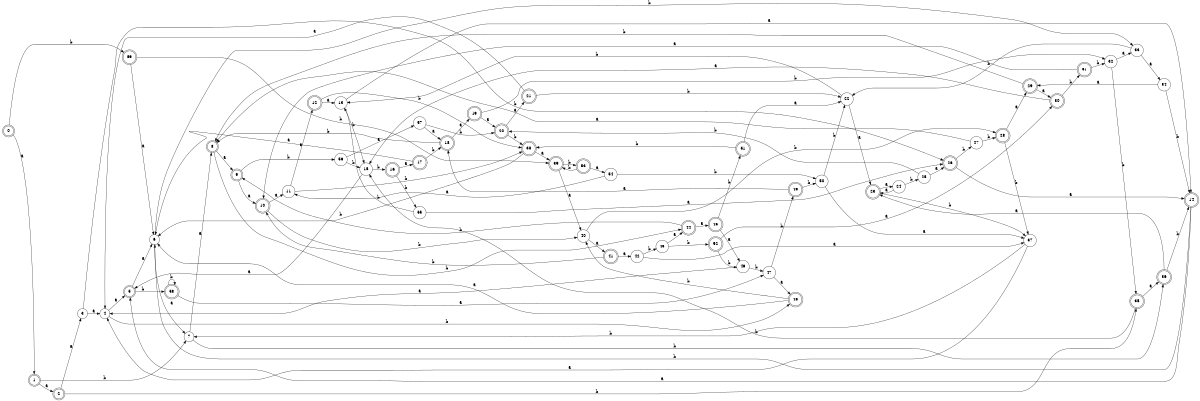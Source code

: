 digraph n48_10 {
__start0 [label="" shape="none"];

rankdir=LR;
size="8,5";

s0 [style="rounded,filled", color="black", fillcolor="white" shape="doublecircle", label="0"];
s1 [style="rounded,filled", color="black", fillcolor="white" shape="doublecircle", label="1"];
s2 [style="rounded,filled", color="black", fillcolor="white" shape="doublecircle", label="2"];
s3 [style="filled", color="black", fillcolor="white" shape="circle", label="3"];
s4 [style="filled", color="black", fillcolor="white" shape="circle", label="4"];
s5 [style="rounded,filled", color="black", fillcolor="white" shape="doublecircle", label="5"];
s6 [style="filled", color="black", fillcolor="white" shape="circle", label="6"];
s7 [style="filled", color="black", fillcolor="white" shape="circle", label="7"];
s8 [style="rounded,filled", color="black", fillcolor="white" shape="doublecircle", label="8"];
s9 [style="rounded,filled", color="black", fillcolor="white" shape="doublecircle", label="9"];
s10 [style="rounded,filled", color="black", fillcolor="white" shape="doublecircle", label="10"];
s11 [style="filled", color="black", fillcolor="white" shape="circle", label="11"];
s12 [style="rounded,filled", color="black", fillcolor="white" shape="doublecircle", label="12"];
s13 [style="filled", color="black", fillcolor="white" shape="circle", label="13"];
s14 [style="rounded,filled", color="black", fillcolor="white" shape="doublecircle", label="14"];
s15 [style="filled", color="black", fillcolor="white" shape="circle", label="15"];
s16 [style="rounded,filled", color="black", fillcolor="white" shape="doublecircle", label="16"];
s17 [style="rounded,filled", color="black", fillcolor="white" shape="doublecircle", label="17"];
s18 [style="rounded,filled", color="black", fillcolor="white" shape="doublecircle", label="18"];
s19 [style="rounded,filled", color="black", fillcolor="white" shape="doublecircle", label="19"];
s20 [style="rounded,filled", color="black", fillcolor="white" shape="doublecircle", label="20"];
s21 [style="rounded,filled", color="black", fillcolor="white" shape="doublecircle", label="21"];
s22 [style="filled", color="black", fillcolor="white" shape="circle", label="22"];
s23 [style="rounded,filled", color="black", fillcolor="white" shape="doublecircle", label="23"];
s24 [style="filled", color="black", fillcolor="white" shape="circle", label="24"];
s25 [style="filled", color="black", fillcolor="white" shape="circle", label="25"];
s26 [style="rounded,filled", color="black", fillcolor="white" shape="doublecircle", label="26"];
s27 [style="filled", color="black", fillcolor="white" shape="circle", label="27"];
s28 [style="rounded,filled", color="black", fillcolor="white" shape="doublecircle", label="28"];
s29 [style="rounded,filled", color="black", fillcolor="white" shape="doublecircle", label="29"];
s30 [style="rounded,filled", color="black", fillcolor="white" shape="doublecircle", label="30"];
s31 [style="rounded,filled", color="black", fillcolor="white" shape="doublecircle", label="31"];
s32 [style="filled", color="black", fillcolor="white" shape="circle", label="32"];
s33 [style="filled", color="black", fillcolor="white" shape="circle", label="33"];
s34 [style="filled", color="black", fillcolor="white" shape="circle", label="34"];
s35 [style="rounded,filled", color="black", fillcolor="white" shape="doublecircle", label="35"];
s36 [style="rounded,filled", color="black", fillcolor="white" shape="doublecircle", label="36"];
s37 [style="filled", color="black", fillcolor="white" shape="circle", label="37"];
s38 [style="rounded,filled", color="black", fillcolor="white" shape="doublecircle", label="38"];
s39 [style="rounded,filled", color="black", fillcolor="white" shape="doublecircle", label="39"];
s40 [style="filled", color="black", fillcolor="white" shape="circle", label="40"];
s41 [style="rounded,filled", color="black", fillcolor="white" shape="doublecircle", label="41"];
s42 [style="filled", color="black", fillcolor="white" shape="circle", label="42"];
s43 [style="filled", color="black", fillcolor="white" shape="circle", label="43"];
s44 [style="rounded,filled", color="black", fillcolor="white" shape="doublecircle", label="44"];
s45 [style="rounded,filled", color="black", fillcolor="white" shape="doublecircle", label="45"];
s46 [style="filled", color="black", fillcolor="white" shape="circle", label="46"];
s47 [style="filled", color="black", fillcolor="white" shape="circle", label="47"];
s48 [style="rounded,filled", color="black", fillcolor="white" shape="doublecircle", label="48"];
s49 [style="rounded,filled", color="black", fillcolor="white" shape="doublecircle", label="49"];
s50 [style="filled", color="black", fillcolor="white" shape="circle", label="50"];
s51 [style="rounded,filled", color="black", fillcolor="white" shape="doublecircle", label="51"];
s52 [style="rounded,filled", color="black", fillcolor="white" shape="doublecircle", label="52"];
s53 [style="rounded,filled", color="black", fillcolor="white" shape="doublecircle", label="53"];
s54 [style="filled", color="black", fillcolor="white" shape="circle", label="54"];
s55 [style="filled", color="black", fillcolor="white" shape="circle", label="55"];
s56 [style="filled", color="black", fillcolor="white" shape="circle", label="56"];
s57 [style="filled", color="black", fillcolor="white" shape="circle", label="57"];
s58 [style="rounded,filled", color="black", fillcolor="white" shape="doublecircle", label="58"];
s59 [style="rounded,filled", color="black", fillcolor="white" shape="doublecircle", label="59"];
s0 -> s1 [label="a"];
s0 -> s59 [label="b"];
s1 -> s2 [label="a"];
s1 -> s7 [label="b"];
s2 -> s3 [label="a"];
s2 -> s35 [label="b"];
s3 -> s4 [label="a"];
s3 -> s26 [label="b"];
s4 -> s5 [label="a"];
s4 -> s48 [label="b"];
s5 -> s6 [label="a"];
s5 -> s58 [label="b"];
s6 -> s7 [label="a"];
s6 -> s33 [label="b"];
s7 -> s8 [label="a"];
s7 -> s36 [label="b"];
s8 -> s9 [label="a"];
s8 -> s44 [label="b"];
s9 -> s10 [label="a"];
s9 -> s56 [label="b"];
s10 -> s11 [label="a"];
s10 -> s40 [label="b"];
s11 -> s12 [label="a"];
s11 -> s38 [label="b"];
s12 -> s13 [label="a"];
s12 -> s38 [label="b"];
s13 -> s14 [label="a"];
s13 -> s15 [label="b"];
s14 -> s5 [label="a"];
s14 -> s6 [label="b"];
s15 -> s5 [label="a"];
s15 -> s16 [label="b"];
s16 -> s17 [label="a"];
s16 -> s55 [label="b"];
s17 -> s6 [label="a"];
s17 -> s18 [label="b"];
s18 -> s19 [label="a"];
s18 -> s8 [label="b"];
s19 -> s20 [label="a"];
s19 -> s32 [label="b"];
s20 -> s21 [label="a"];
s20 -> s38 [label="b"];
s21 -> s4 [label="a"];
s21 -> s22 [label="b"];
s22 -> s23 [label="a"];
s22 -> s13 [label="b"];
s23 -> s24 [label="a"];
s23 -> s37 [label="b"];
s24 -> s23 [label="a"];
s24 -> s25 [label="b"];
s25 -> s26 [label="a"];
s25 -> s20 [label="b"];
s26 -> s14 [label="a"];
s26 -> s27 [label="b"];
s27 -> s8 [label="a"];
s27 -> s28 [label="b"];
s28 -> s29 [label="a"];
s28 -> s37 [label="b"];
s29 -> s30 [label="a"];
s29 -> s8 [label="b"];
s30 -> s15 [label="a"];
s30 -> s31 [label="b"];
s31 -> s10 [label="a"];
s31 -> s32 [label="b"];
s32 -> s33 [label="a"];
s32 -> s35 [label="b"];
s33 -> s34 [label="a"];
s33 -> s22 [label="b"];
s34 -> s29 [label="a"];
s34 -> s14 [label="b"];
s35 -> s36 [label="a"];
s35 -> s15 [label="b"];
s36 -> s23 [label="a"];
s36 -> s14 [label="b"];
s37 -> s4 [label="a"];
s37 -> s7 [label="b"];
s38 -> s39 [label="a"];
s38 -> s6 [label="b"];
s39 -> s40 [label="a"];
s39 -> s53 [label="b"];
s40 -> s41 [label="a"];
s40 -> s28 [label="b"];
s41 -> s42 [label="a"];
s41 -> s10 [label="b"];
s42 -> s37 [label="a"];
s42 -> s43 [label="b"];
s43 -> s44 [label="a"];
s43 -> s52 [label="b"];
s44 -> s45 [label="a"];
s44 -> s9 [label="b"];
s45 -> s46 [label="a"];
s45 -> s51 [label="b"];
s46 -> s4 [label="a"];
s46 -> s47 [label="b"];
s47 -> s48 [label="a"];
s47 -> s49 [label="b"];
s48 -> s6 [label="a"];
s48 -> s40 [label="b"];
s49 -> s18 [label="a"];
s49 -> s50 [label="b"];
s50 -> s37 [label="a"];
s50 -> s22 [label="b"];
s51 -> s22 [label="a"];
s51 -> s38 [label="b"];
s52 -> s30 [label="a"];
s52 -> s46 [label="b"];
s53 -> s54 [label="a"];
s53 -> s39 [label="b"];
s54 -> s11 [label="a"];
s54 -> s50 [label="b"];
s55 -> s26 [label="a"];
s55 -> s13 [label="b"];
s56 -> s57 [label="a"];
s56 -> s15 [label="b"];
s57 -> s18 [label="a"];
s57 -> s20 [label="b"];
s58 -> s47 [label="a"];
s58 -> s58 [label="b"];
s59 -> s6 [label="a"];
s59 -> s39 [label="b"];

}